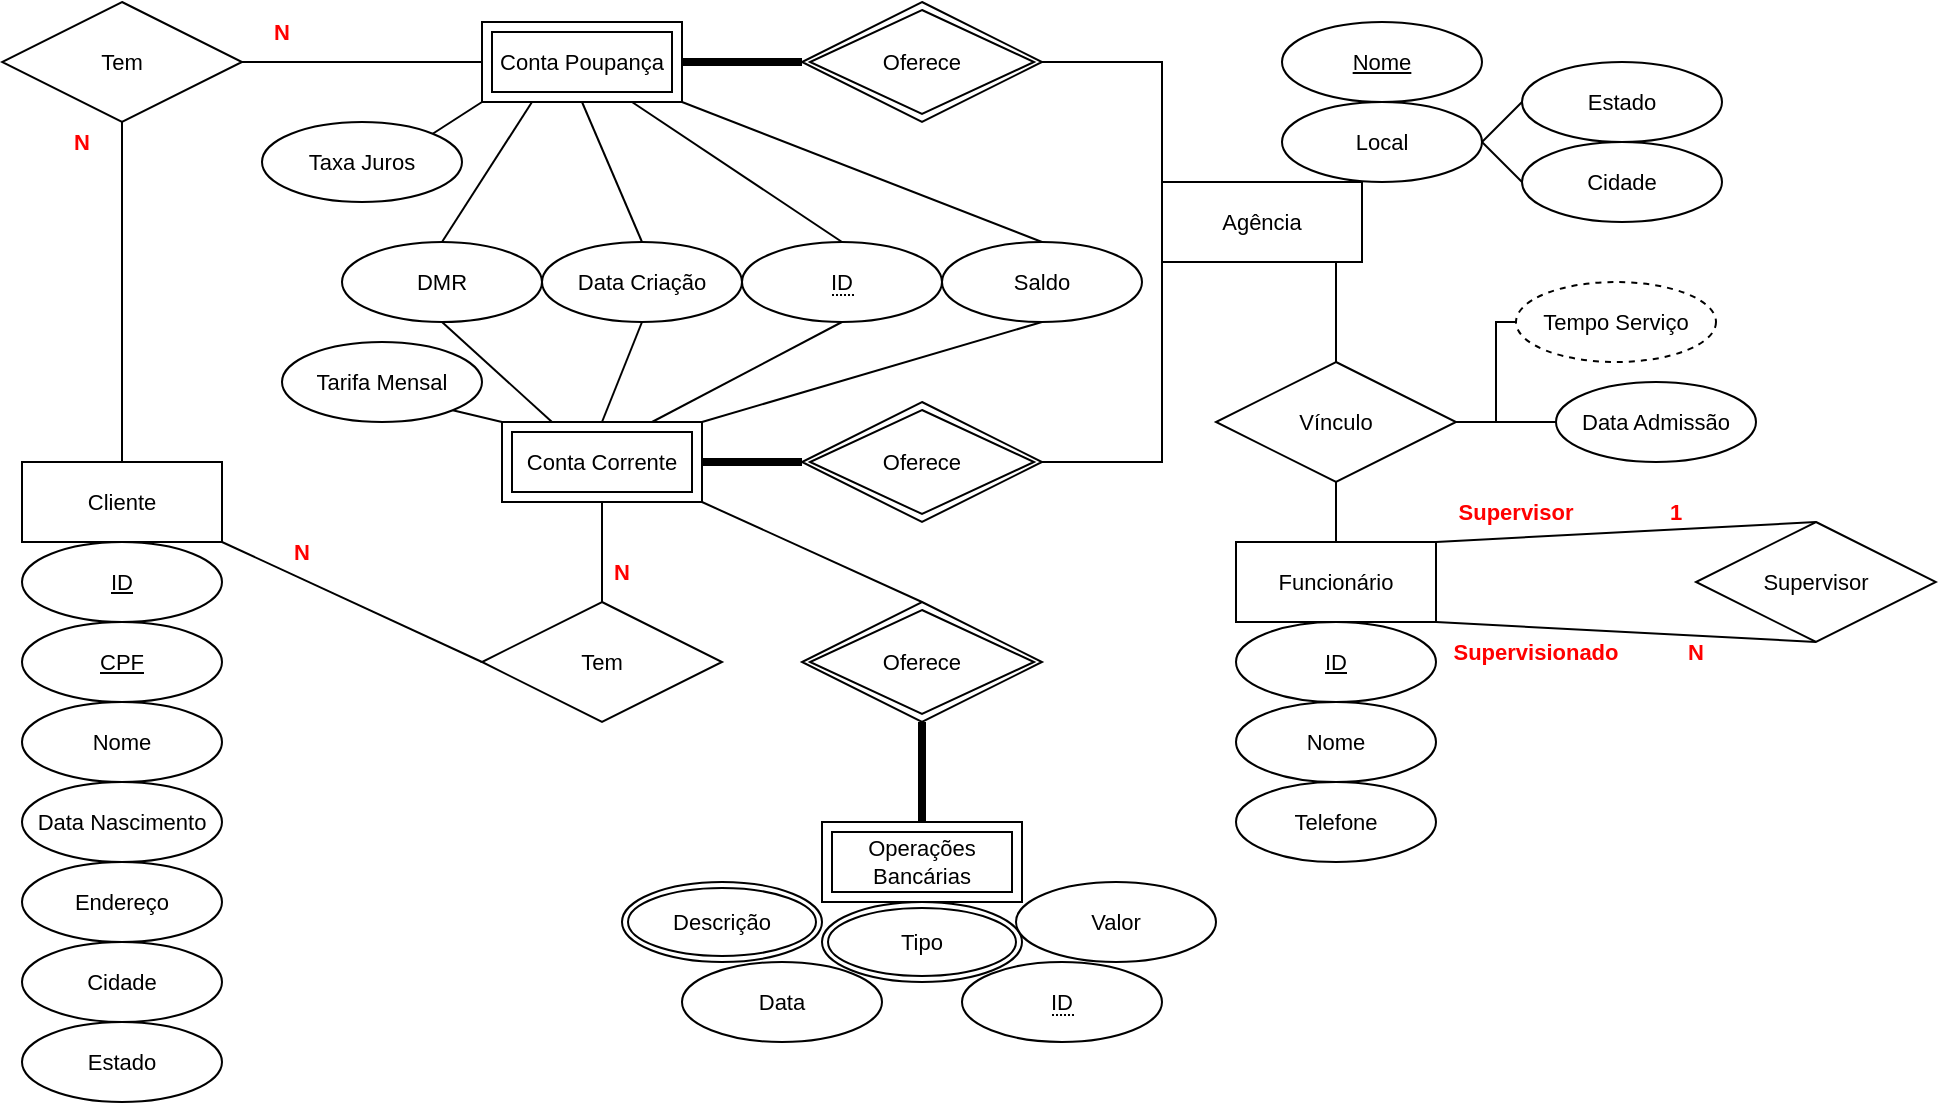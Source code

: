 <mxfile version="18.0.5" type="github">
  <diagram id="0B10b3Ld_6nZQIJMK7B3" name="Page-1">
    <mxGraphModel dx="1928" dy="562" grid="1" gridSize="10" guides="1" tooltips="1" connect="1" arrows="1" fold="1" page="1" pageScale="1" pageWidth="827" pageHeight="1169" math="0" shadow="0">
      <root>
        <mxCell id="0" />
        <mxCell id="1" parent="0" />
        <mxCell id="cfnHjqbXuQAeJopv_wIG-53" style="edgeStyle=orthogonalEdgeStyle;rounded=0;orthogonalLoop=1;jettySize=auto;html=1;exitX=0;exitY=0;exitDx=0;exitDy=0;entryX=1;entryY=0.5;entryDx=0;entryDy=0;fontSize=11;fontColor=#000000;endArrow=none;endFill=0;strokeWidth=1;" edge="1" parent="1" source="cfnHjqbXuQAeJopv_wIG-2" target="cfnHjqbXuQAeJopv_wIG-43">
          <mxGeometry relative="1" as="geometry" />
        </mxCell>
        <mxCell id="cfnHjqbXuQAeJopv_wIG-56" style="edgeStyle=orthogonalEdgeStyle;rounded=0;orthogonalLoop=1;jettySize=auto;html=1;exitX=0;exitY=1;exitDx=0;exitDy=0;entryX=1;entryY=0.5;entryDx=0;entryDy=0;fontSize=11;fontColor=#000000;endArrow=none;endFill=0;strokeWidth=1;" edge="1" parent="1" source="cfnHjqbXuQAeJopv_wIG-2" target="cfnHjqbXuQAeJopv_wIG-54">
          <mxGeometry relative="1" as="geometry" />
        </mxCell>
        <mxCell id="cfnHjqbXuQAeJopv_wIG-2" value="Agência" style="whiteSpace=wrap;html=1;align=center;fontSize=11;fontColor=#000000;" vertex="1" parent="1">
          <mxGeometry x="440" y="110" width="100" height="40" as="geometry" />
        </mxCell>
        <mxCell id="cfnHjqbXuQAeJopv_wIG-3" value="Local" style="ellipse;whiteSpace=wrap;html=1;align=center;fontSize=11;fontColor=#000000;" vertex="1" parent="1">
          <mxGeometry x="500" y="70" width="100" height="40" as="geometry" />
        </mxCell>
        <mxCell id="cfnHjqbXuQAeJopv_wIG-4" value="Cidade" style="ellipse;whiteSpace=wrap;html=1;align=center;fontSize=11;fontColor=#000000;" vertex="1" parent="1">
          <mxGeometry x="620" y="90" width="100" height="40" as="geometry" />
        </mxCell>
        <mxCell id="cfnHjqbXuQAeJopv_wIG-5" value="Estado" style="ellipse;whiteSpace=wrap;html=1;align=center;fontSize=11;fontColor=#000000;" vertex="1" parent="1">
          <mxGeometry x="620" y="50" width="100" height="40" as="geometry" />
        </mxCell>
        <mxCell id="cfnHjqbXuQAeJopv_wIG-8" value="" style="endArrow=none;html=1;rounded=0;fontSize=11;fontColor=#000000;strokeWidth=1;exitX=1;exitY=0.5;exitDx=0;exitDy=0;" edge="1" parent="1" source="cfnHjqbXuQAeJopv_wIG-3">
          <mxGeometry relative="1" as="geometry">
            <mxPoint x="770" y="250" as="sourcePoint" />
            <mxPoint x="620" y="70" as="targetPoint" />
          </mxGeometry>
        </mxCell>
        <mxCell id="cfnHjqbXuQAeJopv_wIG-9" value="" style="endArrow=none;html=1;rounded=0;fontSize=11;fontColor=#000000;strokeWidth=1;entryX=0;entryY=0.5;entryDx=0;entryDy=0;" edge="1" parent="1" target="cfnHjqbXuQAeJopv_wIG-4">
          <mxGeometry relative="1" as="geometry">
            <mxPoint x="600" y="90" as="sourcePoint" />
            <mxPoint x="630" y="80.0" as="targetPoint" />
          </mxGeometry>
        </mxCell>
        <mxCell id="cfnHjqbXuQAeJopv_wIG-11" value="Nome" style="ellipse;whiteSpace=wrap;html=1;align=center;fontStyle=4;fontSize=11;fontColor=#000000;" vertex="1" parent="1">
          <mxGeometry x="500" y="30" width="100" height="40" as="geometry" />
        </mxCell>
        <mxCell id="cfnHjqbXuQAeJopv_wIG-12" value="Cliente" style="whiteSpace=wrap;html=1;align=center;fontSize=11;fontColor=#000000;" vertex="1" parent="1">
          <mxGeometry x="-130" y="250" width="100" height="40" as="geometry" />
        </mxCell>
        <mxCell id="cfnHjqbXuQAeJopv_wIG-13" value="ID" style="ellipse;whiteSpace=wrap;html=1;align=center;fontStyle=4;fontSize=11;fontColor=#000000;" vertex="1" parent="1">
          <mxGeometry x="-130" y="290" width="100" height="40" as="geometry" />
        </mxCell>
        <mxCell id="cfnHjqbXuQAeJopv_wIG-14" value="Nome" style="ellipse;whiteSpace=wrap;html=1;align=center;fontSize=11;fontColor=#000000;" vertex="1" parent="1">
          <mxGeometry x="-130" y="370" width="100" height="40" as="geometry" />
        </mxCell>
        <mxCell id="cfnHjqbXuQAeJopv_wIG-15" value="CPF" style="ellipse;whiteSpace=wrap;html=1;align=center;fontSize=11;fontColor=#000000;fontStyle=4" vertex="1" parent="1">
          <mxGeometry x="-130" y="330" width="100" height="40" as="geometry" />
        </mxCell>
        <mxCell id="cfnHjqbXuQAeJopv_wIG-16" value="Data Nascimento" style="ellipse;whiteSpace=wrap;html=1;align=center;fontSize=11;fontColor=#000000;" vertex="1" parent="1">
          <mxGeometry x="-130" y="410" width="100" height="40" as="geometry" />
        </mxCell>
        <mxCell id="cfnHjqbXuQAeJopv_wIG-17" value="Endereço" style="ellipse;whiteSpace=wrap;html=1;align=center;fontSize=11;fontColor=#000000;" vertex="1" parent="1">
          <mxGeometry x="-130" y="450" width="100" height="40" as="geometry" />
        </mxCell>
        <mxCell id="cfnHjqbXuQAeJopv_wIG-18" value="Cidade" style="ellipse;whiteSpace=wrap;html=1;align=center;fontSize=11;fontColor=#000000;" vertex="1" parent="1">
          <mxGeometry x="-130" y="490" width="100" height="40" as="geometry" />
        </mxCell>
        <mxCell id="cfnHjqbXuQAeJopv_wIG-20" value="Estado" style="ellipse;whiteSpace=wrap;html=1;align=center;fontSize=11;fontColor=#000000;" vertex="1" parent="1">
          <mxGeometry x="-130" y="530" width="100" height="40" as="geometry" />
        </mxCell>
        <mxCell id="cfnHjqbXuQAeJopv_wIG-21" value="Funcionário" style="whiteSpace=wrap;html=1;align=center;fontSize=11;fontColor=#000000;" vertex="1" parent="1">
          <mxGeometry x="477" y="290" width="100" height="40" as="geometry" />
        </mxCell>
        <mxCell id="cfnHjqbXuQAeJopv_wIG-22" value="ID" style="ellipse;whiteSpace=wrap;html=1;align=center;fontStyle=4;fontSize=11;fontColor=#000000;" vertex="1" parent="1">
          <mxGeometry x="477" y="330" width="100" height="40" as="geometry" />
        </mxCell>
        <mxCell id="cfnHjqbXuQAeJopv_wIG-23" value="Nome" style="ellipse;whiteSpace=wrap;html=1;align=center;fontSize=11;fontColor=#000000;" vertex="1" parent="1">
          <mxGeometry x="477" y="370" width="100" height="40" as="geometry" />
        </mxCell>
        <mxCell id="cfnHjqbXuQAeJopv_wIG-24" value="Telefone" style="ellipse;whiteSpace=wrap;html=1;align=center;fontSize=11;fontColor=#000000;" vertex="1" parent="1">
          <mxGeometry x="477" y="410" width="100" height="40" as="geometry" />
        </mxCell>
        <mxCell id="cfnHjqbXuQAeJopv_wIG-25" value="Supervisor" style="shape=rhombus;perimeter=rhombusPerimeter;whiteSpace=wrap;html=1;align=center;fontSize=11;fontColor=#000000;" vertex="1" parent="1">
          <mxGeometry x="707" y="280" width="120" height="60" as="geometry" />
        </mxCell>
        <mxCell id="cfnHjqbXuQAeJopv_wIG-28" value="" style="endArrow=none;html=1;rounded=0;fontSize=11;fontColor=#000000;strokeWidth=1;exitX=1;exitY=0;exitDx=0;exitDy=0;entryX=0.5;entryY=0;entryDx=0;entryDy=0;" edge="1" parent="1" source="cfnHjqbXuQAeJopv_wIG-21" target="cfnHjqbXuQAeJopv_wIG-25">
          <mxGeometry relative="1" as="geometry">
            <mxPoint x="567" y="360" as="sourcePoint" />
            <mxPoint x="727" y="360" as="targetPoint" />
          </mxGeometry>
        </mxCell>
        <mxCell id="cfnHjqbXuQAeJopv_wIG-29" value="" style="endArrow=none;html=1;rounded=0;fontSize=11;fontColor=#000000;strokeWidth=1;exitX=1;exitY=1;exitDx=0;exitDy=0;entryX=0.5;entryY=1;entryDx=0;entryDy=0;" edge="1" parent="1" source="cfnHjqbXuQAeJopv_wIG-21" target="cfnHjqbXuQAeJopv_wIG-25">
          <mxGeometry relative="1" as="geometry">
            <mxPoint x="587" y="300.0" as="sourcePoint" />
            <mxPoint x="777" y="290.0" as="targetPoint" />
          </mxGeometry>
        </mxCell>
        <mxCell id="cfnHjqbXuQAeJopv_wIG-30" value="&lt;b&gt;&lt;font color=&quot;#ff0000&quot;&gt;Supervisionado&lt;/font&gt;&lt;/b&gt;" style="text;html=1;strokeColor=none;fillColor=none;align=center;verticalAlign=middle;whiteSpace=wrap;rounded=0;fontSize=11;fontColor=#000000;" vertex="1" parent="1">
          <mxGeometry x="597" y="330" width="60" height="30" as="geometry" />
        </mxCell>
        <mxCell id="cfnHjqbXuQAeJopv_wIG-31" value="&lt;b&gt;&lt;font color=&quot;#ff0000&quot;&gt;Supervisor&lt;/font&gt;&lt;/b&gt;" style="text;html=1;strokeColor=none;fillColor=none;align=center;verticalAlign=middle;whiteSpace=wrap;rounded=0;fontSize=11;fontColor=#000000;" vertex="1" parent="1">
          <mxGeometry x="587" y="260" width="60" height="30" as="geometry" />
        </mxCell>
        <mxCell id="cfnHjqbXuQAeJopv_wIG-33" value="&lt;b&gt;&lt;font color=&quot;#ff0000&quot;&gt;1&lt;/font&gt;&lt;/b&gt;" style="text;html=1;strokeColor=none;fillColor=none;align=center;verticalAlign=middle;whiteSpace=wrap;rounded=0;fontSize=11;fontColor=#000000;" vertex="1" parent="1">
          <mxGeometry x="667" y="260" width="60" height="30" as="geometry" />
        </mxCell>
        <mxCell id="cfnHjqbXuQAeJopv_wIG-34" value="&lt;b&gt;&lt;font color=&quot;#ff0000&quot;&gt;N&lt;/font&gt;&lt;/b&gt;" style="text;html=1;strokeColor=none;fillColor=none;align=center;verticalAlign=middle;whiteSpace=wrap;rounded=0;fontSize=11;fontColor=#000000;" vertex="1" parent="1">
          <mxGeometry x="677" y="330" width="60" height="30" as="geometry" />
        </mxCell>
        <mxCell id="cfnHjqbXuQAeJopv_wIG-36" style="edgeStyle=orthogonalEdgeStyle;rounded=0;orthogonalLoop=1;jettySize=auto;html=1;exitX=0.5;exitY=1;exitDx=0;exitDy=0;entryX=0.5;entryY=0;entryDx=0;entryDy=0;fontSize=11;fontColor=#000000;endArrow=none;endFill=0;strokeWidth=1;" edge="1" parent="1" source="cfnHjqbXuQAeJopv_wIG-35" target="cfnHjqbXuQAeJopv_wIG-21">
          <mxGeometry relative="1" as="geometry" />
        </mxCell>
        <mxCell id="cfnHjqbXuQAeJopv_wIG-37" style="edgeStyle=orthogonalEdgeStyle;rounded=0;orthogonalLoop=1;jettySize=auto;html=1;exitX=0.5;exitY=0;exitDx=0;exitDy=0;entryX=0.5;entryY=1;entryDx=0;entryDy=0;fontSize=11;fontColor=#000000;endArrow=none;endFill=0;strokeWidth=1;" edge="1" parent="1" source="cfnHjqbXuQAeJopv_wIG-35">
          <mxGeometry relative="1" as="geometry">
            <mxPoint x="527.0" y="150.0" as="targetPoint" />
          </mxGeometry>
        </mxCell>
        <mxCell id="cfnHjqbXuQAeJopv_wIG-39" style="edgeStyle=orthogonalEdgeStyle;rounded=0;orthogonalLoop=1;jettySize=auto;html=1;exitX=1;exitY=0.5;exitDx=0;exitDy=0;fontSize=11;fontColor=#000000;endArrow=none;endFill=0;strokeWidth=1;" edge="1" parent="1" source="cfnHjqbXuQAeJopv_wIG-35" target="cfnHjqbXuQAeJopv_wIG-38">
          <mxGeometry relative="1" as="geometry" />
        </mxCell>
        <mxCell id="cfnHjqbXuQAeJopv_wIG-42" style="edgeStyle=orthogonalEdgeStyle;rounded=0;orthogonalLoop=1;jettySize=auto;html=1;exitX=1;exitY=0.5;exitDx=0;exitDy=0;entryX=0;entryY=0.5;entryDx=0;entryDy=0;fontSize=11;fontColor=#000000;endArrow=none;endFill=0;strokeWidth=1;" edge="1" parent="1" source="cfnHjqbXuQAeJopv_wIG-35" target="cfnHjqbXuQAeJopv_wIG-40">
          <mxGeometry relative="1" as="geometry" />
        </mxCell>
        <mxCell id="cfnHjqbXuQAeJopv_wIG-35" value="Vínculo" style="shape=rhombus;perimeter=rhombusPerimeter;whiteSpace=wrap;html=1;align=center;fontSize=11;fontColor=#000000;" vertex="1" parent="1">
          <mxGeometry x="467" y="200" width="120" height="60" as="geometry" />
        </mxCell>
        <mxCell id="cfnHjqbXuQAeJopv_wIG-38" value="Data Admissão" style="ellipse;whiteSpace=wrap;html=1;align=center;fontSize=11;fontColor=#000000;" vertex="1" parent="1">
          <mxGeometry x="637" y="210" width="100" height="40" as="geometry" />
        </mxCell>
        <mxCell id="cfnHjqbXuQAeJopv_wIG-40" value="Tempo Serviço" style="ellipse;whiteSpace=wrap;html=1;align=center;dashed=1;fontSize=11;fontColor=#000000;" vertex="1" parent="1">
          <mxGeometry x="617" y="160" width="100" height="40" as="geometry" />
        </mxCell>
        <mxCell id="cfnHjqbXuQAeJopv_wIG-46" style="edgeStyle=orthogonalEdgeStyle;rounded=0;orthogonalLoop=1;jettySize=auto;html=1;exitX=0;exitY=0.5;exitDx=0;exitDy=0;entryX=1;entryY=0.5;entryDx=0;entryDy=0;fontSize=11;fontColor=#000000;endArrow=none;endFill=0;strokeWidth=4;" edge="1" parent="1" source="cfnHjqbXuQAeJopv_wIG-43" target="cfnHjqbXuQAeJopv_wIG-44">
          <mxGeometry relative="1" as="geometry" />
        </mxCell>
        <mxCell id="cfnHjqbXuQAeJopv_wIG-43" value="Oferece" style="shape=rhombus;double=1;perimeter=rhombusPerimeter;whiteSpace=wrap;html=1;align=center;fontSize=11;fontColor=#000000;" vertex="1" parent="1">
          <mxGeometry x="260" y="20" width="120" height="60" as="geometry" />
        </mxCell>
        <mxCell id="cfnHjqbXuQAeJopv_wIG-44" value="Conta Poupança" style="shape=ext;margin=3;double=1;whiteSpace=wrap;html=1;align=center;fontSize=11;fontColor=#000000;" vertex="1" parent="1">
          <mxGeometry x="100" y="30" width="100" height="40" as="geometry" />
        </mxCell>
        <mxCell id="cfnHjqbXuQAeJopv_wIG-47" value="&lt;span style=&quot;border-bottom: 1px dotted&quot;&gt;ID&lt;/span&gt;" style="ellipse;whiteSpace=wrap;html=1;align=center;fontSize=11;fontColor=#000000;" vertex="1" parent="1">
          <mxGeometry x="230" y="140" width="100" height="40" as="geometry" />
        </mxCell>
        <mxCell id="cfnHjqbXuQAeJopv_wIG-48" value="Data Criação" style="ellipse;whiteSpace=wrap;html=1;align=center;fontSize=11;fontColor=#000000;" vertex="1" parent="1">
          <mxGeometry x="130" y="140" width="100" height="40" as="geometry" />
        </mxCell>
        <mxCell id="cfnHjqbXuQAeJopv_wIG-58" style="edgeStyle=orthogonalEdgeStyle;rounded=0;orthogonalLoop=1;jettySize=auto;html=1;exitX=0;exitY=0.5;exitDx=0;exitDy=0;entryX=1;entryY=0.5;entryDx=0;entryDy=0;fontSize=11;fontColor=#000000;endArrow=none;endFill=0;strokeWidth=4;" edge="1" parent="1" source="cfnHjqbXuQAeJopv_wIG-54" target="cfnHjqbXuQAeJopv_wIG-57">
          <mxGeometry relative="1" as="geometry" />
        </mxCell>
        <mxCell id="cfnHjqbXuQAeJopv_wIG-54" value="Oferece" style="shape=rhombus;double=1;perimeter=rhombusPerimeter;whiteSpace=wrap;html=1;align=center;fontSize=11;fontColor=#000000;" vertex="1" parent="1">
          <mxGeometry x="260" y="220" width="120" height="60" as="geometry" />
        </mxCell>
        <mxCell id="cfnHjqbXuQAeJopv_wIG-57" value="Conta Corrente" style="shape=ext;margin=3;double=1;whiteSpace=wrap;html=1;align=center;fontSize=11;fontColor=#000000;" vertex="1" parent="1">
          <mxGeometry x="110" y="230" width="100" height="40" as="geometry" />
        </mxCell>
        <mxCell id="cfnHjqbXuQAeJopv_wIG-59" value="Saldo" style="ellipse;whiteSpace=wrap;html=1;align=center;fontSize=11;fontColor=#000000;" vertex="1" parent="1">
          <mxGeometry x="330" y="140" width="100" height="40" as="geometry" />
        </mxCell>
        <mxCell id="cfnHjqbXuQAeJopv_wIG-60" value="DMR" style="ellipse;whiteSpace=wrap;html=1;align=center;fontSize=11;fontColor=#000000;" vertex="1" parent="1">
          <mxGeometry x="30" y="140" width="100" height="40" as="geometry" />
        </mxCell>
        <mxCell id="cfnHjqbXuQAeJopv_wIG-66" value="" style="endArrow=none;html=1;rounded=0;fontSize=11;fontColor=#000000;strokeWidth=1;exitX=0.5;exitY=1;exitDx=0;exitDy=0;entryX=0.25;entryY=0;entryDx=0;entryDy=0;" edge="1" parent="1" source="cfnHjqbXuQAeJopv_wIG-60" target="cfnHjqbXuQAeJopv_wIG-57">
          <mxGeometry relative="1" as="geometry">
            <mxPoint x="260" y="290" as="sourcePoint" />
            <mxPoint x="420" y="290" as="targetPoint" />
          </mxGeometry>
        </mxCell>
        <mxCell id="cfnHjqbXuQAeJopv_wIG-67" value="" style="endArrow=none;html=1;rounded=0;fontSize=11;fontColor=#000000;strokeWidth=1;exitX=0.5;exitY=1;exitDx=0;exitDy=0;entryX=0.5;entryY=0;entryDx=0;entryDy=0;" edge="1" parent="1" source="cfnHjqbXuQAeJopv_wIG-48" target="cfnHjqbXuQAeJopv_wIG-57">
          <mxGeometry relative="1" as="geometry">
            <mxPoint x="90" y="190.0" as="sourcePoint" />
            <mxPoint x="120" y="240.0" as="targetPoint" />
          </mxGeometry>
        </mxCell>
        <mxCell id="cfnHjqbXuQAeJopv_wIG-68" value="" style="endArrow=none;html=1;rounded=0;fontSize=11;fontColor=#000000;strokeWidth=1;exitX=0.5;exitY=1;exitDx=0;exitDy=0;entryX=0.75;entryY=0;entryDx=0;entryDy=0;" edge="1" parent="1" source="cfnHjqbXuQAeJopv_wIG-47" target="cfnHjqbXuQAeJopv_wIG-57">
          <mxGeometry relative="1" as="geometry">
            <mxPoint x="190" y="190.0" as="sourcePoint" />
            <mxPoint x="145" y="240.0" as="targetPoint" />
          </mxGeometry>
        </mxCell>
        <mxCell id="cfnHjqbXuQAeJopv_wIG-69" value="" style="endArrow=none;html=1;rounded=0;fontSize=11;fontColor=#000000;strokeWidth=1;exitX=0.5;exitY=1;exitDx=0;exitDy=0;entryX=1;entryY=0;entryDx=0;entryDy=0;" edge="1" parent="1" source="cfnHjqbXuQAeJopv_wIG-59" target="cfnHjqbXuQAeJopv_wIG-57">
          <mxGeometry relative="1" as="geometry">
            <mxPoint x="254.854" y="184.226" as="sourcePoint" />
            <mxPoint x="195" y="240.0" as="targetPoint" />
          </mxGeometry>
        </mxCell>
        <mxCell id="cfnHjqbXuQAeJopv_wIG-70" value="" style="endArrow=none;html=1;rounded=0;fontSize=11;fontColor=#000000;strokeWidth=1;exitX=1;exitY=1;exitDx=0;exitDy=0;entryX=0.5;entryY=0;entryDx=0;entryDy=0;" edge="1" parent="1" source="cfnHjqbXuQAeJopv_wIG-44" target="cfnHjqbXuQAeJopv_wIG-59">
          <mxGeometry relative="1" as="geometry">
            <mxPoint x="264.854" y="194.226" as="sourcePoint" />
            <mxPoint x="205" y="250.0" as="targetPoint" />
          </mxGeometry>
        </mxCell>
        <mxCell id="cfnHjqbXuQAeJopv_wIG-71" value="" style="endArrow=none;html=1;rounded=0;fontSize=11;fontColor=#000000;strokeWidth=1;exitX=0.75;exitY=1;exitDx=0;exitDy=0;entryX=0.5;entryY=0;entryDx=0;entryDy=0;" edge="1" parent="1" source="cfnHjqbXuQAeJopv_wIG-44" target="cfnHjqbXuQAeJopv_wIG-47">
          <mxGeometry relative="1" as="geometry">
            <mxPoint x="210" y="80.0" as="sourcePoint" />
            <mxPoint x="390" y="150.0" as="targetPoint" />
          </mxGeometry>
        </mxCell>
        <mxCell id="cfnHjqbXuQAeJopv_wIG-72" value="" style="endArrow=none;html=1;rounded=0;fontSize=11;fontColor=#000000;strokeWidth=1;exitX=0.5;exitY=1;exitDx=0;exitDy=0;entryX=0.5;entryY=0;entryDx=0;entryDy=0;" edge="1" parent="1" source="cfnHjqbXuQAeJopv_wIG-44" target="cfnHjqbXuQAeJopv_wIG-48">
          <mxGeometry relative="1" as="geometry">
            <mxPoint x="185" y="80.0" as="sourcePoint" />
            <mxPoint x="290" y="150.0" as="targetPoint" />
          </mxGeometry>
        </mxCell>
        <mxCell id="cfnHjqbXuQAeJopv_wIG-73" value="" style="endArrow=none;html=1;rounded=0;fontSize=11;fontColor=#000000;strokeWidth=1;exitX=0.25;exitY=1;exitDx=0;exitDy=0;entryX=0.5;entryY=0;entryDx=0;entryDy=0;" edge="1" parent="1" source="cfnHjqbXuQAeJopv_wIG-44" target="cfnHjqbXuQAeJopv_wIG-60">
          <mxGeometry relative="1" as="geometry">
            <mxPoint x="160" y="80.0" as="sourcePoint" />
            <mxPoint x="190" y="150.0" as="targetPoint" />
          </mxGeometry>
        </mxCell>
        <mxCell id="cfnHjqbXuQAeJopv_wIG-75" value="Taxa Juros" style="ellipse;whiteSpace=wrap;html=1;align=center;fontSize=11;fontColor=#000000;" vertex="1" parent="1">
          <mxGeometry x="-10" y="80" width="100" height="40" as="geometry" />
        </mxCell>
        <mxCell id="cfnHjqbXuQAeJopv_wIG-76" value="" style="endArrow=none;html=1;rounded=0;fontSize=11;fontColor=#000000;strokeWidth=1;exitX=0;exitY=1;exitDx=0;exitDy=0;entryX=1;entryY=0;entryDx=0;entryDy=0;" edge="1" parent="1" source="cfnHjqbXuQAeJopv_wIG-44" target="cfnHjqbXuQAeJopv_wIG-75">
          <mxGeometry relative="1" as="geometry">
            <mxPoint x="135" y="80.0" as="sourcePoint" />
            <mxPoint x="90" y="150.0" as="targetPoint" />
          </mxGeometry>
        </mxCell>
        <mxCell id="cfnHjqbXuQAeJopv_wIG-77" value="Tarifa Mensal" style="ellipse;whiteSpace=wrap;html=1;align=center;fontSize=11;fontColor=#000000;" vertex="1" parent="1">
          <mxGeometry y="190" width="100" height="40" as="geometry" />
        </mxCell>
        <mxCell id="cfnHjqbXuQAeJopv_wIG-78" value="" style="endArrow=none;html=1;rounded=0;fontSize=11;fontColor=#000000;strokeWidth=1;exitX=0;exitY=0;exitDx=0;exitDy=0;entryX=1;entryY=1;entryDx=0;entryDy=0;" edge="1" parent="1" source="cfnHjqbXuQAeJopv_wIG-57" target="cfnHjqbXuQAeJopv_wIG-77">
          <mxGeometry relative="1" as="geometry">
            <mxPoint x="260" y="290" as="sourcePoint" />
            <mxPoint x="420" y="290" as="targetPoint" />
          </mxGeometry>
        </mxCell>
        <mxCell id="cfnHjqbXuQAeJopv_wIG-80" style="edgeStyle=orthogonalEdgeStyle;rounded=0;orthogonalLoop=1;jettySize=auto;html=1;exitX=1;exitY=0.5;exitDx=0;exitDy=0;entryX=0;entryY=0.5;entryDx=0;entryDy=0;fontSize=11;fontColor=#000000;endArrow=none;endFill=0;strokeWidth=1;" edge="1" parent="1" source="cfnHjqbXuQAeJopv_wIG-79" target="cfnHjqbXuQAeJopv_wIG-44">
          <mxGeometry relative="1" as="geometry" />
        </mxCell>
        <mxCell id="cfnHjqbXuQAeJopv_wIG-81" style="edgeStyle=orthogonalEdgeStyle;rounded=0;orthogonalLoop=1;jettySize=auto;html=1;exitX=0.5;exitY=1;exitDx=0;exitDy=0;entryX=0.5;entryY=0;entryDx=0;entryDy=0;fontSize=11;fontColor=#000000;endArrow=none;endFill=0;strokeWidth=1;" edge="1" parent="1" source="cfnHjqbXuQAeJopv_wIG-79" target="cfnHjqbXuQAeJopv_wIG-12">
          <mxGeometry relative="1" as="geometry" />
        </mxCell>
        <mxCell id="cfnHjqbXuQAeJopv_wIG-79" value="Tem" style="shape=rhombus;perimeter=rhombusPerimeter;whiteSpace=wrap;html=1;align=center;fontSize=11;fontColor=#000000;" vertex="1" parent="1">
          <mxGeometry x="-140" y="20" width="120" height="60" as="geometry" />
        </mxCell>
        <mxCell id="cfnHjqbXuQAeJopv_wIG-82" value="Tem" style="shape=rhombus;perimeter=rhombusPerimeter;whiteSpace=wrap;html=1;align=center;fontSize=11;fontColor=#000000;" vertex="1" parent="1">
          <mxGeometry x="100" y="320" width="120" height="60" as="geometry" />
        </mxCell>
        <mxCell id="cfnHjqbXuQAeJopv_wIG-84" value="" style="endArrow=none;html=1;rounded=0;fontSize=11;fontColor=#000000;strokeWidth=1;exitX=1;exitY=1;exitDx=0;exitDy=0;entryX=0;entryY=0.5;entryDx=0;entryDy=0;" edge="1" parent="1" source="cfnHjqbXuQAeJopv_wIG-12" target="cfnHjqbXuQAeJopv_wIG-82">
          <mxGeometry relative="1" as="geometry">
            <mxPoint x="200" y="220" as="sourcePoint" />
            <mxPoint x="360" y="220" as="targetPoint" />
          </mxGeometry>
        </mxCell>
        <mxCell id="cfnHjqbXuQAeJopv_wIG-85" value="" style="endArrow=none;html=1;rounded=0;fontSize=11;fontColor=#000000;strokeWidth=1;exitX=0.5;exitY=0;exitDx=0;exitDy=0;entryX=0.5;entryY=1;entryDx=0;entryDy=0;" edge="1" parent="1" source="cfnHjqbXuQAeJopv_wIG-82" target="cfnHjqbXuQAeJopv_wIG-57">
          <mxGeometry relative="1" as="geometry">
            <mxPoint x="200" y="220" as="sourcePoint" />
            <mxPoint x="360" y="220" as="targetPoint" />
          </mxGeometry>
        </mxCell>
        <mxCell id="cfnHjqbXuQAeJopv_wIG-86" value="&lt;b&gt;&lt;font color=&quot;#ff0000&quot;&gt;N&lt;/font&gt;&lt;/b&gt;" style="text;html=1;strokeColor=none;fillColor=none;align=center;verticalAlign=middle;whiteSpace=wrap;rounded=0;fontSize=11;fontColor=#000000;" vertex="1" parent="1">
          <mxGeometry x="-30" y="20" width="60" height="30" as="geometry" />
        </mxCell>
        <mxCell id="cfnHjqbXuQAeJopv_wIG-87" value="&lt;b&gt;&lt;font color=&quot;#ff0000&quot;&gt;N&lt;/font&gt;&lt;/b&gt;" style="text;html=1;strokeColor=none;fillColor=none;align=center;verticalAlign=middle;whiteSpace=wrap;rounded=0;fontSize=11;fontColor=#000000;" vertex="1" parent="1">
          <mxGeometry x="-130" y="75" width="60" height="30" as="geometry" />
        </mxCell>
        <mxCell id="cfnHjqbXuQAeJopv_wIG-88" value="&lt;b&gt;&lt;font color=&quot;#ff0000&quot;&gt;N&lt;/font&gt;&lt;/b&gt;" style="text;html=1;strokeColor=none;fillColor=none;align=center;verticalAlign=middle;whiteSpace=wrap;rounded=0;fontSize=11;fontColor=#000000;" vertex="1" parent="1">
          <mxGeometry x="-20" y="280" width="60" height="30" as="geometry" />
        </mxCell>
        <mxCell id="cfnHjqbXuQAeJopv_wIG-89" value="&lt;b&gt;&lt;font color=&quot;#ff0000&quot;&gt;N&lt;/font&gt;&lt;/b&gt;" style="text;html=1;strokeColor=none;fillColor=none;align=center;verticalAlign=middle;whiteSpace=wrap;rounded=0;fontSize=11;fontColor=#000000;" vertex="1" parent="1">
          <mxGeometry x="140" y="290" width="60" height="30" as="geometry" />
        </mxCell>
        <mxCell id="cfnHjqbXuQAeJopv_wIG-91" value="" style="endArrow=none;html=1;rounded=0;fontSize=11;fontColor=#000000;strokeWidth=1;exitX=1;exitY=1;exitDx=0;exitDy=0;entryX=0.5;entryY=0;entryDx=0;entryDy=0;" edge="1" parent="1" source="cfnHjqbXuQAeJopv_wIG-57">
          <mxGeometry relative="1" as="geometry">
            <mxPoint x="200" y="220" as="sourcePoint" />
            <mxPoint x="320" y="320.0" as="targetPoint" />
          </mxGeometry>
        </mxCell>
        <mxCell id="cfnHjqbXuQAeJopv_wIG-93" value="" style="endArrow=none;html=1;rounded=0;fontSize=11;fontColor=#000000;strokeWidth=4;entryX=0.5;entryY=1;entryDx=0;entryDy=0;exitX=0.5;exitY=0;exitDx=0;exitDy=0;" edge="1" parent="1">
          <mxGeometry relative="1" as="geometry">
            <mxPoint x="320" y="430" as="sourcePoint" />
            <mxPoint x="320" y="380" as="targetPoint" />
          </mxGeometry>
        </mxCell>
        <mxCell id="cfnHjqbXuQAeJopv_wIG-96" value="Tipo" style="ellipse;shape=doubleEllipse;margin=3;whiteSpace=wrap;html=1;align=center;fontSize=11;fontColor=#000000;" vertex="1" parent="1">
          <mxGeometry x="270" y="470" width="100" height="40" as="geometry" />
        </mxCell>
        <mxCell id="cfnHjqbXuQAeJopv_wIG-97" value="Descrição" style="ellipse;shape=doubleEllipse;margin=3;whiteSpace=wrap;html=1;align=center;fontSize=11;fontColor=#000000;" vertex="1" parent="1">
          <mxGeometry x="170" y="460" width="100" height="40" as="geometry" />
        </mxCell>
        <mxCell id="cfnHjqbXuQAeJopv_wIG-98" value="Valor" style="ellipse;whiteSpace=wrap;html=1;align=center;fontSize=11;fontColor=#000000;" vertex="1" parent="1">
          <mxGeometry x="367" y="460" width="100" height="40" as="geometry" />
        </mxCell>
        <mxCell id="cfnHjqbXuQAeJopv_wIG-99" value="Data" style="ellipse;whiteSpace=wrap;html=1;align=center;fontSize=11;fontColor=#000000;" vertex="1" parent="1">
          <mxGeometry x="200" y="500" width="100" height="40" as="geometry" />
        </mxCell>
        <mxCell id="cfnHjqbXuQAeJopv_wIG-100" value="Operações Bancárias" style="shape=ext;margin=3;double=1;whiteSpace=wrap;html=1;align=center;fontSize=11;fontColor=#000000;" vertex="1" parent="1">
          <mxGeometry x="270" y="430" width="100" height="40" as="geometry" />
        </mxCell>
        <mxCell id="cfnHjqbXuQAeJopv_wIG-101" value="Oferece" style="shape=rhombus;double=1;perimeter=rhombusPerimeter;whiteSpace=wrap;html=1;align=center;fontSize=11;fontColor=#000000;" vertex="1" parent="1">
          <mxGeometry x="260" y="320" width="120" height="60" as="geometry" />
        </mxCell>
        <mxCell id="cfnHjqbXuQAeJopv_wIG-102" value="&lt;span style=&quot;border-bottom: 1px dotted&quot;&gt;ID&lt;/span&gt;" style="ellipse;whiteSpace=wrap;html=1;align=center;fontSize=11;fontColor=#000000;" vertex="1" parent="1">
          <mxGeometry x="340" y="500" width="100" height="40" as="geometry" />
        </mxCell>
      </root>
    </mxGraphModel>
  </diagram>
</mxfile>
